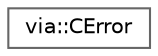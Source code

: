 digraph "Graphical Class Hierarchy"
{
 // LATEX_PDF_SIZE
  bgcolor="transparent";
  edge [fontname=Helvetica,fontsize=10,labelfontname=Helvetica,labelfontsize=10];
  node [fontname=Helvetica,fontsize=10,shape=box,height=0.2,width=0.4];
  rankdir="LR";
  Node0 [id="Node000000",label="via::CError",height=0.2,width=0.4,color="grey40", fillcolor="white", style="filled",URL="$classvia_1_1CError.html",tooltip=" "];
}

